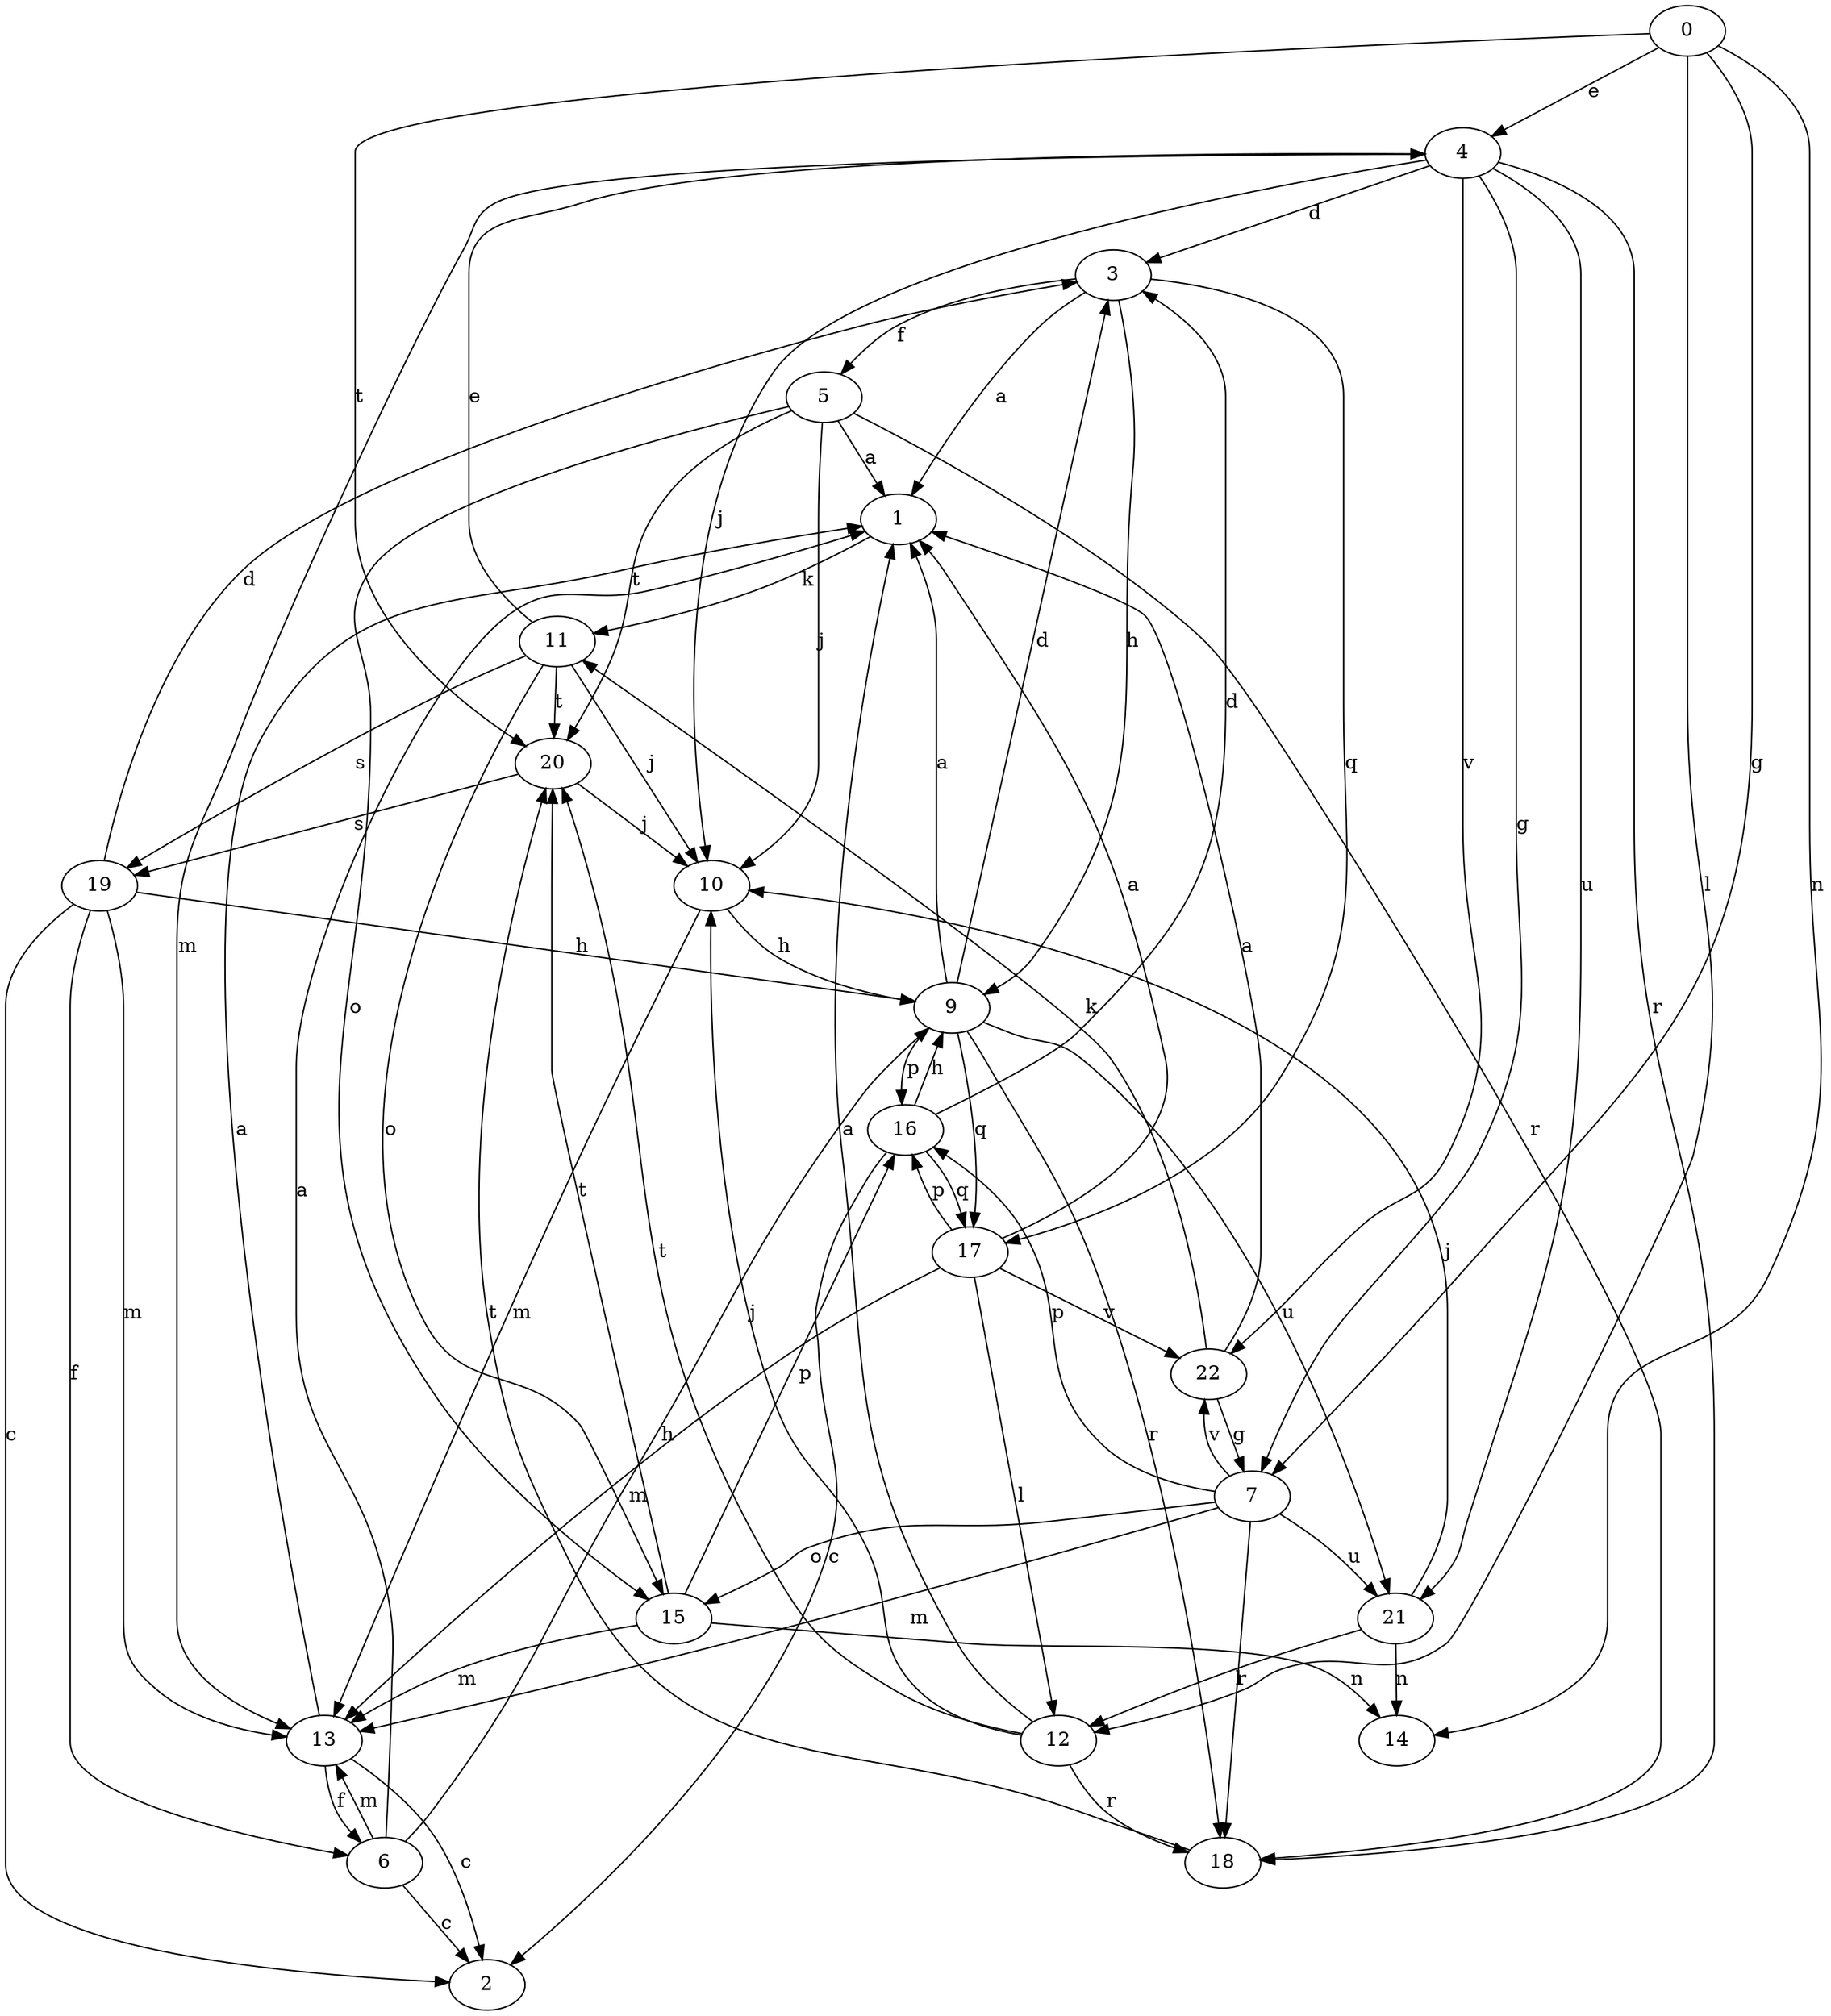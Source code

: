strict digraph  {
0;
1;
2;
3;
4;
5;
6;
7;
9;
10;
11;
12;
13;
14;
15;
16;
17;
18;
19;
20;
21;
22;
0 -> 4  [label=e];
0 -> 7  [label=g];
0 -> 12  [label=l];
0 -> 14  [label=n];
0 -> 20  [label=t];
1 -> 11  [label=k];
3 -> 1  [label=a];
3 -> 5  [label=f];
3 -> 9  [label=h];
3 -> 17  [label=q];
4 -> 3  [label=d];
4 -> 7  [label=g];
4 -> 10  [label=j];
4 -> 13  [label=m];
4 -> 18  [label=r];
4 -> 21  [label=u];
4 -> 22  [label=v];
5 -> 1  [label=a];
5 -> 10  [label=j];
5 -> 15  [label=o];
5 -> 18  [label=r];
5 -> 20  [label=t];
6 -> 1  [label=a];
6 -> 2  [label=c];
6 -> 9  [label=h];
6 -> 13  [label=m];
7 -> 13  [label=m];
7 -> 15  [label=o];
7 -> 16  [label=p];
7 -> 18  [label=r];
7 -> 21  [label=u];
7 -> 22  [label=v];
9 -> 1  [label=a];
9 -> 3  [label=d];
9 -> 16  [label=p];
9 -> 17  [label=q];
9 -> 18  [label=r];
9 -> 21  [label=u];
10 -> 9  [label=h];
10 -> 13  [label=m];
11 -> 4  [label=e];
11 -> 10  [label=j];
11 -> 15  [label=o];
11 -> 19  [label=s];
11 -> 20  [label=t];
12 -> 1  [label=a];
12 -> 10  [label=j];
12 -> 18  [label=r];
12 -> 20  [label=t];
13 -> 1  [label=a];
13 -> 2  [label=c];
13 -> 6  [label=f];
15 -> 13  [label=m];
15 -> 14  [label=n];
15 -> 16  [label=p];
15 -> 20  [label=t];
16 -> 2  [label=c];
16 -> 3  [label=d];
16 -> 9  [label=h];
16 -> 17  [label=q];
17 -> 1  [label=a];
17 -> 12  [label=l];
17 -> 13  [label=m];
17 -> 16  [label=p];
17 -> 22  [label=v];
18 -> 20  [label=t];
19 -> 2  [label=c];
19 -> 3  [label=d];
19 -> 6  [label=f];
19 -> 9  [label=h];
19 -> 13  [label=m];
20 -> 10  [label=j];
20 -> 19  [label=s];
21 -> 10  [label=j];
21 -> 12  [label=l];
21 -> 14  [label=n];
22 -> 1  [label=a];
22 -> 7  [label=g];
22 -> 11  [label=k];
}
